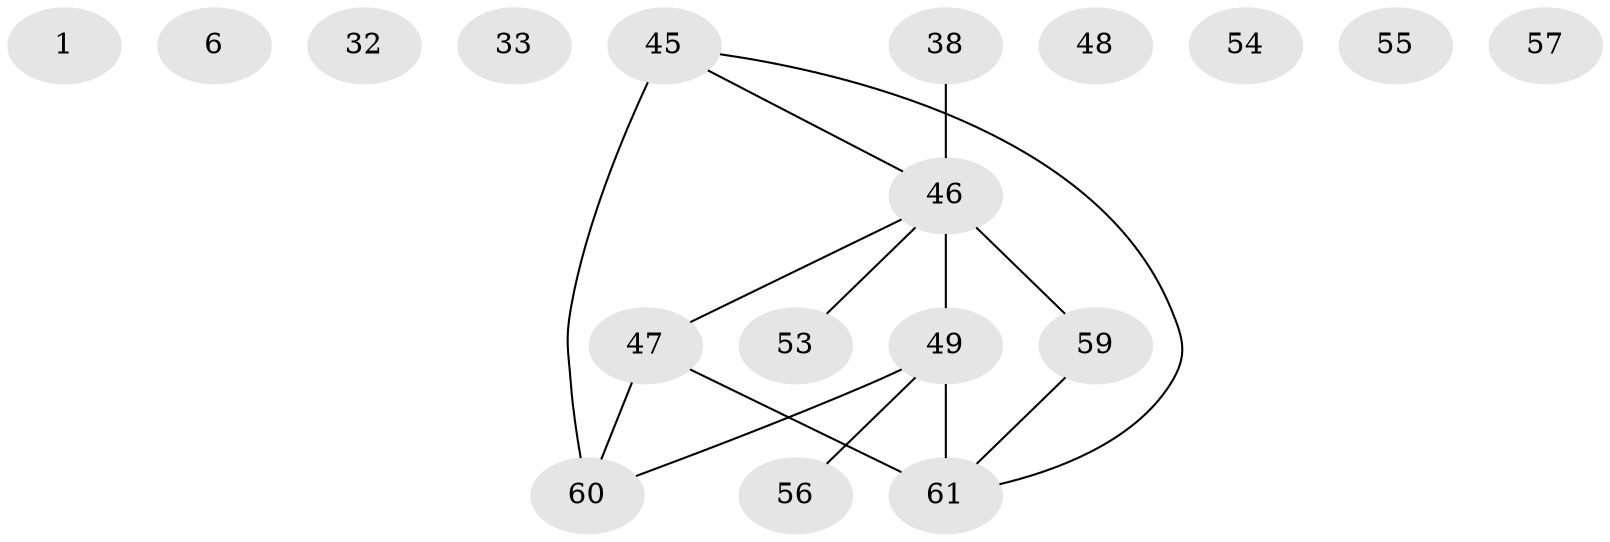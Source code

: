 // original degree distribution, {0: 0.11475409836065574, 2: 0.29508196721311475, 4: 0.16393442622950818, 3: 0.21311475409836064, 1: 0.18032786885245902, 5: 0.03278688524590164}
// Generated by graph-tools (version 1.1) at 2025/42/03/04/25 21:42:41]
// undirected, 18 vertices, 14 edges
graph export_dot {
graph [start="1"]
  node [color=gray90,style=filled];
  1;
  6;
  32;
  33;
  38 [super="+5"];
  45 [super="+21+8+23+40+11"];
  46 [super="+18+17+37+44+29"];
  47 [super="+34+30"];
  48;
  49 [super="+25+42"];
  53 [super="+52"];
  54;
  55 [super="+16"];
  56 [super="+3"];
  57;
  59 [super="+50"];
  60 [super="+36+43"];
  61 [super="+27+39+58+31"];
  38 -- 46 [weight=2];
  45 -- 60 [weight=3];
  45 -- 46 [weight=2];
  45 -- 61;
  46 -- 59 [weight=2];
  46 -- 53;
  46 -- 47;
  46 -- 49 [weight=3];
  47 -- 60 [weight=2];
  47 -- 61;
  49 -- 60;
  49 -- 56;
  49 -- 61 [weight=3];
  59 -- 61;
}
